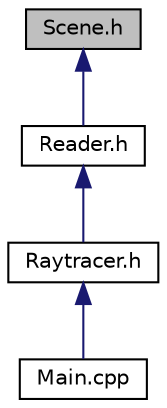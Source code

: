 digraph "Scene.h"
{
  edge [fontname="Helvetica",fontsize="10",labelfontname="Helvetica",labelfontsize="10"];
  node [fontname="Helvetica",fontsize="10",shape=record];
  Node7 [label="Scene.h",height=0.2,width=0.4,color="black", fillcolor="grey75", style="filled", fontcolor="black"];
  Node7 -> Node8 [dir="back",color="midnightblue",fontsize="10",style="solid"];
  Node8 [label="Reader.h",height=0.2,width=0.4,color="black", fillcolor="white", style="filled",URL="$Reader_8h.html",tooltip="Define JSON readers. "];
  Node8 -> Node9 [dir="back",color="midnightblue",fontsize="10",style="solid"];
  Node9 [label="Raytracer.h",height=0.2,width=0.4,color="black", fillcolor="white", style="filled",URL="$Raytracer_8h.html",tooltip="Define all reaytracers that can be used in this project. "];
  Node9 -> Node10 [dir="back",color="midnightblue",fontsize="10",style="solid"];
  Node10 [label="Main.cpp",height=0.2,width=0.4,color="black", fillcolor="white", style="filled",URL="$Main_8cpp.html",tooltip="Main file. "];
}
